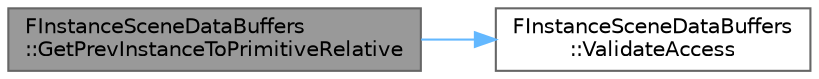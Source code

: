 digraph "FInstanceSceneDataBuffers::GetPrevInstanceToPrimitiveRelative"
{
 // INTERACTIVE_SVG=YES
 // LATEX_PDF_SIZE
  bgcolor="transparent";
  edge [fontname=Helvetica,fontsize=10,labelfontname=Helvetica,labelfontsize=10];
  node [fontname=Helvetica,fontsize=10,shape=box,height=0.2,width=0.4];
  rankdir="LR";
  Node1 [id="Node000001",label="FInstanceSceneDataBuffers\l::GetPrevInstanceToPrimitiveRelative",height=0.2,width=0.4,color="gray40", fillcolor="grey60", style="filled", fontcolor="black",tooltip=" "];
  Node1 -> Node2 [id="edge1_Node000001_Node000002",color="steelblue1",style="solid",tooltip=" "];
  Node2 [id="Node000002",label="FInstanceSceneDataBuffers\l::ValidateAccess",height=0.2,width=0.4,color="grey40", fillcolor="white", style="filled",URL="$de/dd6/classFInstanceSceneDataBuffers.html#a2cea264e55736c520d369cc04a0ce26e",tooltip=" "];
}
